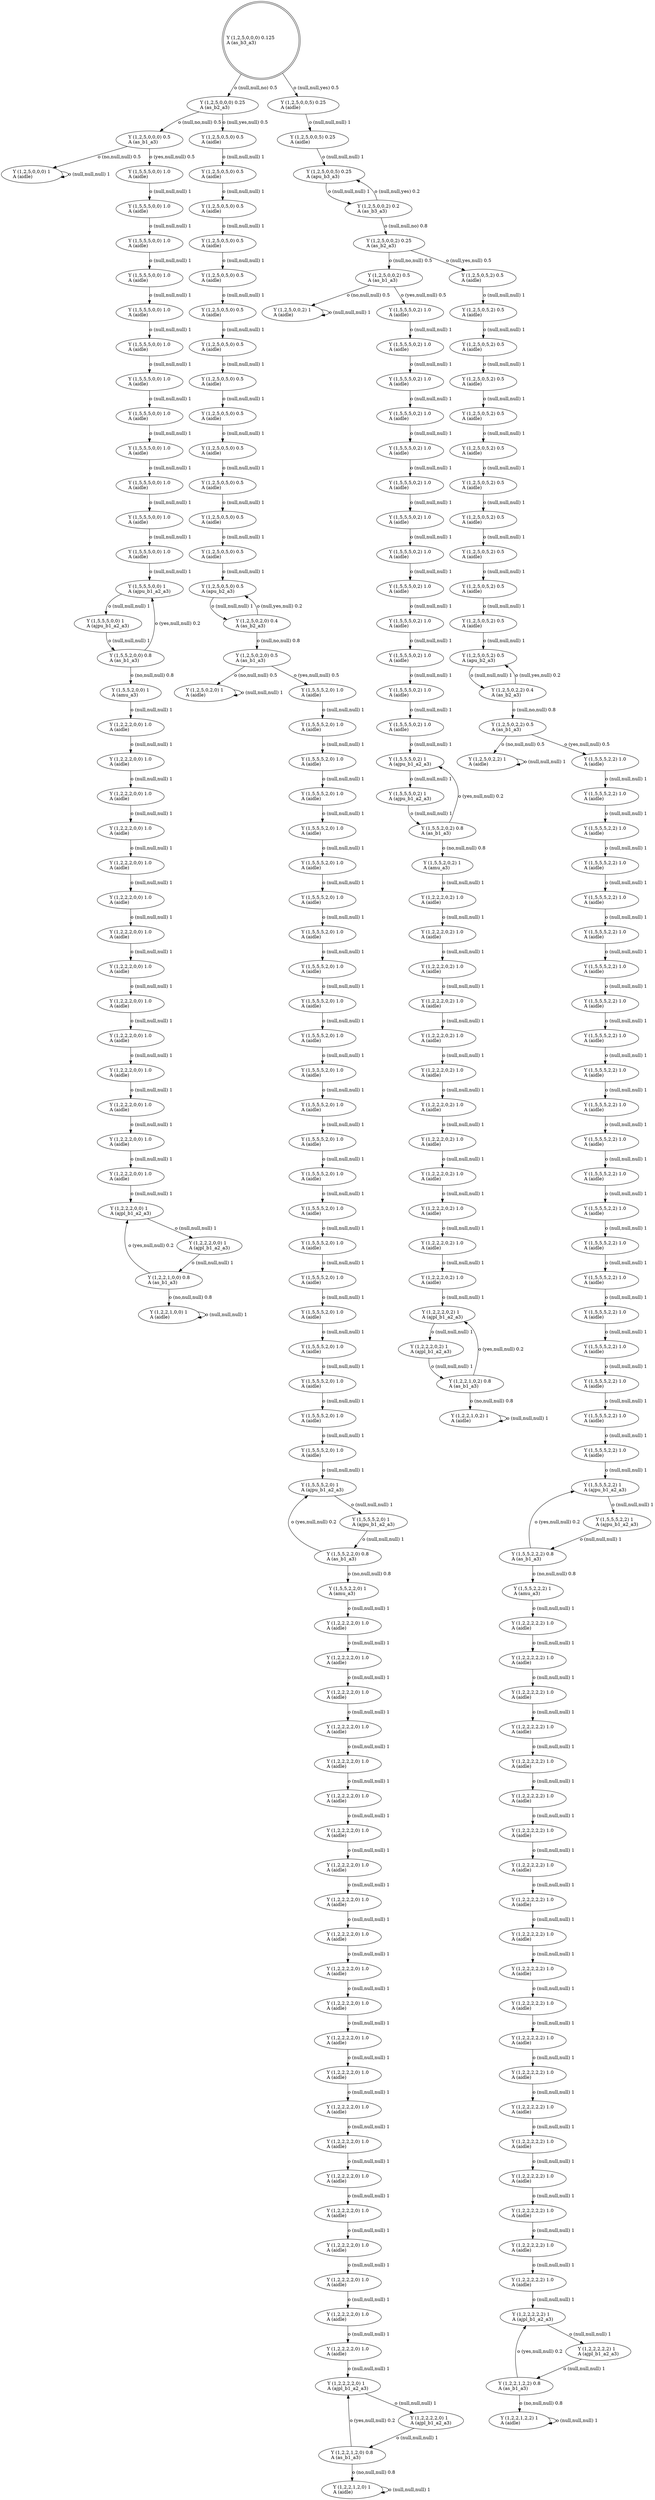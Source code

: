 digraph "G" {
root [label="Y (1,2,5,0,0,0) 0.125\lA (as_b3_a3)\l", labeljust="l", shape=doublecircle];
x0row215 [label="Y (1,2,2,2,0,2) 1\lA (ajpl_b1_a2_a3)\l"];
x0row379 [label="Y (1,5,5,5,0,0) 1\lA (ajpu_b1_a2_a3)\l"];
x0row375 [label="Y (1,2,5,0,0,0) 1\lA (aidle)\l"];
x0row427 [label="Y (1,2,2,1,0,0) 1\lA (aidle)\l"];
x0row349 [label="Y (1,2,2,1,2,0) 1\lA (aidle)\l"];
x0row340 [label="Y (1,2,2,1,2,0) 0.8\lA (as_b1_a3)\l"];
x0row419 [label="Y (1,2,2,1,0,0) 0.8\lA (as_b1_a3)\l"];
x0row331 [label="Y (1,2,2,2,2,0) 1\lA (ajpl_b1_a2_a3)\l"];
x0row318 [label="Y (1,5,5,2,2,0) 1\lA (amu_a3)\l"];
x0row310 [label="Y (1,5,5,2,2,0) 0.8\lA (as_b1_a3)\l"];
x0row411 [label="Y (1,2,2,2,0,0) 1\lA (ajpl_b1_a2_a3)\l"];
x0row298 [label="Y (1,5,5,5,2,0) 1\lA (ajpu_b1_a2_a3)\l"];
x0row149 [label="Y (1,2,2,1,2,2) 1\lA (aidle)\l"];
x0row182 [label="Y (1,5,5,5,0,2) 1\lA (ajpu_b1_a2_a3)\l"];
x0row139 [label="Y (1,2,2,1,2,2) 0.8\lA (as_b1_a3)\l"];
x0row129 [label="Y (1,2,2,2,2,2) 1\lA (ajpl_b1_a2_a3)\l"];
x0row178 [label="Y (1,2,5,0,0,2) 1\lA (aidle)\l"];
x0row116 [label="Y (1,5,5,2,2,2) 1\lA (amu_a3)\l"];
x0row108 [label="Y (1,5,5,2,2,2) 0.8\lA (as_b1_a3)\l"];
x0row95 [label="Y (1,5,5,5,2,2) 1\lA (ajpu_b1_a2_a3)\l"];
x0row91 [label="Y (1,2,5,0,2,2) 1\lA (aidle)\l"];
x0row80 [label="Y (1,2,5,0,2,2) 0.5\lA (as_b1_a3)\l"];
x0row67 [label="Y (1,2,5,0,2,2) 0.4\lA (as_b2_a3)\l"];
x0row56 [label="Y (1,2,5,0,0,2) 0.5\lA (as_b1_a3)\l"];
x0row55 [label="Y (1,2,5,0,5,2) 0.5\lA (apu_b2_a3)\l"];
x0row43 [label="Y (1,2,5,0,0,2) 0.25\lA (as_b2_a3)\l"];
x0row28 [label="Y (1,2,5,0,0,2) 0.2\lA (as_b3_a3)\l"];
x0row15 [label="Y (1,2,5,0,0,0) 0.25\lA (as_b2_a3)\l"];
x0row14 [label="Y (1,2,5,0,0,5) 0.25\lA (apu_b3_a3)\l"];
x0row294 [label="Y (1,2,5,0,2,0) 1\lA (aidle)\l"];
x0row284 [label="Y (1,2,5,0,2,0) 0.5\lA (as_b1_a3)\l"];
x0row272 [label="Y (1,2,5,0,2,0) 0.4\lA (as_b2_a3)\l"];
x0row261 [label="Y (1,2,5,0,5,0) 0.5\lA (apu_b2_a3)\l"];
x0row262 [label="Y (1,2,5,0,0,0) 0.5\lA (as_b1_a3)\l"];
x0row398 [label="Y (1,5,5,2,0,0) 1\lA (amu_a3)\l"];
x0row390 [label="Y (1,5,5,2,0,0) 0.8\lA (as_b1_a3)\l"];
x0row233 [label="Y (1,2,2,1,0,2) 1\lA (aidle)\l"];
x0row224 [label="Y (1,2,2,1,0,2) 0.8\lA (as_b1_a3)\l"];
x0row202 [label="Y (1,5,5,2,0,2) 1\lA (amu_a3)\l"];
x0row194 [label="Y (1,5,5,2,0,2) 0.8\lA (as_b1_a3)\l"];
x0row14_noop_0 [label="Y (1,2,5,0,0,5) 0.25\lA (aidle)\l"];
x0row14_noop_1 [label="Y (1,2,5,0,0,5) 0.25\lA (aidle)\l"];
x0row261_noop_0 [label="Y (1,2,5,0,5,0) 0.5\lA (aidle)\l"];
x0row261_noop_1 [label="Y (1,2,5,0,5,0) 0.5\lA (aidle)\l"];
x0row261_noop_2 [label="Y (1,2,5,0,5,0) 0.5\lA (aidle)\l"];
x0row261_noop_3 [label="Y (1,2,5,0,5,0) 0.5\lA (aidle)\l"];
x0row261_noop_4 [label="Y (1,2,5,0,5,0) 0.5\lA (aidle)\l"];
x0row261_noop_5 [label="Y (1,2,5,0,5,0) 0.5\lA (aidle)\l"];
x0row261_noop_6 [label="Y (1,2,5,0,5,0) 0.5\lA (aidle)\l"];
x0row261_noop_7 [label="Y (1,2,5,0,5,0) 0.5\lA (aidle)\l"];
x0row261_noop_8 [label="Y (1,2,5,0,5,0) 0.5\lA (aidle)\l"];
x0row261_noop_9 [label="Y (1,2,5,0,5,0) 0.5\lA (aidle)\l"];
x0row261_noop_10 [label="Y (1,2,5,0,5,0) 0.5\lA (aidle)\l"];
x0row261_noop_11 [label="Y (1,2,5,0,5,0) 0.5\lA (aidle)\l"];
x0row261_noop_12 [label="Y (1,2,5,0,5,0) 0.5\lA (aidle)\l"];
x0row55_noop_0 [label="Y (1,2,5,0,5,2) 0.5\lA (aidle)\l"];
x0row55_noop_1 [label="Y (1,2,5,0,5,2) 0.5\lA (aidle)\l"];
x0row55_noop_2 [label="Y (1,2,5,0,5,2) 0.5\lA (aidle)\l"];
x0row55_noop_3 [label="Y (1,2,5,0,5,2) 0.5\lA (aidle)\l"];
x0row55_noop_4 [label="Y (1,2,5,0,5,2) 0.5\lA (aidle)\l"];
x0row55_noop_5 [label="Y (1,2,5,0,5,2) 0.5\lA (aidle)\l"];
x0row55_noop_6 [label="Y (1,2,5,0,5,2) 0.5\lA (aidle)\l"];
x0row55_noop_7 [label="Y (1,2,5,0,5,2) 0.5\lA (aidle)\l"];
x0row55_noop_8 [label="Y (1,2,5,0,5,2) 0.5\lA (aidle)\l"];
x0row55_noop_9 [label="Y (1,2,5,0,5,2) 0.5\lA (aidle)\l"];
x0row55_noop_10 [label="Y (1,2,5,0,5,2) 0.5\lA (aidle)\l"];
x0row379_noop_0 [label="Y (1,5,5,5,0,0) 1.0\lA (aidle)\l"];
x0row379_noop_1 [label="Y (1,5,5,5,0,0) 1.0\lA (aidle)\l"];
x0row379_noop_2 [label="Y (1,5,5,5,0,0) 1.0\lA (aidle)\l"];
x0row379_noop_3 [label="Y (1,5,5,5,0,0) 1.0\lA (aidle)\l"];
x0row379_noop_4 [label="Y (1,5,5,5,0,0) 1.0\lA (aidle)\l"];
x0row379_noop_5 [label="Y (1,5,5,5,0,0) 1.0\lA (aidle)\l"];
x0row379_noop_6 [label="Y (1,5,5,5,0,0) 1.0\lA (aidle)\l"];
x0row379_noop_7 [label="Y (1,5,5,5,0,0) 1.0\lA (aidle)\l"];
x0row379_noop_8 [label="Y (1,5,5,5,0,0) 1.0\lA (aidle)\l"];
x0row379_noop_9 [label="Y (1,5,5,5,0,0) 1.0\lA (aidle)\l"];
x0row379_noop_10 [label="Y (1,5,5,5,0,0) 1.0\lA (aidle)\l"];
x0row379_noop_11 [label="Y (1,5,5,5,0,0) 1.0\lA (aidle)\l"];
x0row182_noop_0 [label="Y (1,5,5,5,0,2) 1.0\lA (aidle)\l"];
x0row182_noop_1 [label="Y (1,5,5,5,0,2) 1.0\lA (aidle)\l"];
x0row182_noop_2 [label="Y (1,5,5,5,0,2) 1.0\lA (aidle)\l"];
x0row182_noop_3 [label="Y (1,5,5,5,0,2) 1.0\lA (aidle)\l"];
x0row182_noop_4 [label="Y (1,5,5,5,0,2) 1.0\lA (aidle)\l"];
x0row182_noop_5 [label="Y (1,5,5,5,0,2) 1.0\lA (aidle)\l"];
x0row182_noop_6 [label="Y (1,5,5,5,0,2) 1.0\lA (aidle)\l"];
x0row182_noop_7 [label="Y (1,5,5,5,0,2) 1.0\lA (aidle)\l"];
x0row182_noop_8 [label="Y (1,5,5,5,0,2) 1.0\lA (aidle)\l"];
x0row182_noop_9 [label="Y (1,5,5,5,0,2) 1.0\lA (aidle)\l"];
x0row182_noop_10 [label="Y (1,5,5,5,0,2) 1.0\lA (aidle)\l"];
x0row182_noop_11 [label="Y (1,5,5,5,0,2) 1.0\lA (aidle)\l"];
x0row182_noop_12 [label="Y (1,5,5,5,0,2) 1.0\lA (aidle)\l"];
x0row298_noop_0 [label="Y (1,5,5,5,2,0) 1.0\lA (aidle)\l"];
x0row298_noop_1 [label="Y (1,5,5,5,2,0) 1.0\lA (aidle)\l"];
x0row298_noop_2 [label="Y (1,5,5,5,2,0) 1.0\lA (aidle)\l"];
x0row298_noop_3 [label="Y (1,5,5,5,2,0) 1.0\lA (aidle)\l"];
x0row298_noop_4 [label="Y (1,5,5,5,2,0) 1.0\lA (aidle)\l"];
x0row298_noop_5 [label="Y (1,5,5,5,2,0) 1.0\lA (aidle)\l"];
x0row298_noop_6 [label="Y (1,5,5,5,2,0) 1.0\lA (aidle)\l"];
x0row298_noop_7 [label="Y (1,5,5,5,2,0) 1.0\lA (aidle)\l"];
x0row298_noop_8 [label="Y (1,5,5,5,2,0) 1.0\lA (aidle)\l"];
x0row298_noop_9 [label="Y (1,5,5,5,2,0) 1.0\lA (aidle)\l"];
x0row298_noop_10 [label="Y (1,5,5,5,2,0) 1.0\lA (aidle)\l"];
x0row298_noop_11 [label="Y (1,5,5,5,2,0) 1.0\lA (aidle)\l"];
x0row298_noop_12 [label="Y (1,5,5,5,2,0) 1.0\lA (aidle)\l"];
x0row298_noop_13 [label="Y (1,5,5,5,2,0) 1.0\lA (aidle)\l"];
x0row298_noop_14 [label="Y (1,5,5,5,2,0) 1.0\lA (aidle)\l"];
x0row298_noop_15 [label="Y (1,5,5,5,2,0) 1.0\lA (aidle)\l"];
x0row298_noop_16 [label="Y (1,5,5,5,2,0) 1.0\lA (aidle)\l"];
x0row298_noop_17 [label="Y (1,5,5,5,2,0) 1.0\lA (aidle)\l"];
x0row298_noop_18 [label="Y (1,5,5,5,2,0) 1.0\lA (aidle)\l"];
x0row298_noop_19 [label="Y (1,5,5,5,2,0) 1.0\lA (aidle)\l"];
x0row298_noop_20 [label="Y (1,5,5,5,2,0) 1.0\lA (aidle)\l"];
x0row298_noop_21 [label="Y (1,5,5,5,2,0) 1.0\lA (aidle)\l"];
x0row298_noop_22 [label="Y (1,5,5,5,2,0) 1.0\lA (aidle)\l"];
x0row95_noop_0 [label="Y (1,5,5,5,2,2) 1.0\lA (aidle)\l"];
x0row95_noop_1 [label="Y (1,5,5,5,2,2) 1.0\lA (aidle)\l"];
x0row95_noop_2 [label="Y (1,5,5,5,2,2) 1.0\lA (aidle)\l"];
x0row95_noop_3 [label="Y (1,5,5,5,2,2) 1.0\lA (aidle)\l"];
x0row95_noop_4 [label="Y (1,5,5,5,2,2) 1.0\lA (aidle)\l"];
x0row95_noop_5 [label="Y (1,5,5,5,2,2) 1.0\lA (aidle)\l"];
x0row95_noop_6 [label="Y (1,5,5,5,2,2) 1.0\lA (aidle)\l"];
x0row95_noop_7 [label="Y (1,5,5,5,2,2) 1.0\lA (aidle)\l"];
x0row95_noop_8 [label="Y (1,5,5,5,2,2) 1.0\lA (aidle)\l"];
x0row95_noop_9 [label="Y (1,5,5,5,2,2) 1.0\lA (aidle)\l"];
x0row95_noop_10 [label="Y (1,5,5,5,2,2) 1.0\lA (aidle)\l"];
x0row95_noop_11 [label="Y (1,5,5,5,2,2) 1.0\lA (aidle)\l"];
x0row95_noop_12 [label="Y (1,5,5,5,2,2) 1.0\lA (aidle)\l"];
x0row95_noop_13 [label="Y (1,5,5,5,2,2) 1.0\lA (aidle)\l"];
x0row95_noop_14 [label="Y (1,5,5,5,2,2) 1.0\lA (aidle)\l"];
x0row95_noop_15 [label="Y (1,5,5,5,2,2) 1.0\lA (aidle)\l"];
x0row95_noop_16 [label="Y (1,5,5,5,2,2) 1.0\lA (aidle)\l"];
x0row95_noop_17 [label="Y (1,5,5,5,2,2) 1.0\lA (aidle)\l"];
x0row95_noop_18 [label="Y (1,5,5,5,2,2) 1.0\lA (aidle)\l"];
x0row95_noop_19 [label="Y (1,5,5,5,2,2) 1.0\lA (aidle)\l"];
x0row95_noop_20 [label="Y (1,5,5,5,2,2) 1.0\lA (aidle)\l"];
x0row411_noop_0 [label="Y (1,2,2,2,0,0) 1.0\lA (aidle)\l"];
x0row411_noop_1 [label="Y (1,2,2,2,0,0) 1.0\lA (aidle)\l"];
x0row411_noop_2 [label="Y (1,2,2,2,0,0) 1.0\lA (aidle)\l"];
x0row411_noop_3 [label="Y (1,2,2,2,0,0) 1.0\lA (aidle)\l"];
x0row411_noop_4 [label="Y (1,2,2,2,0,0) 1.0\lA (aidle)\l"];
x0row411_noop_5 [label="Y (1,2,2,2,0,0) 1.0\lA (aidle)\l"];
x0row411_noop_6 [label="Y (1,2,2,2,0,0) 1.0\lA (aidle)\l"];
x0row411_noop_7 [label="Y (1,2,2,2,0,0) 1.0\lA (aidle)\l"];
x0row411_noop_8 [label="Y (1,2,2,2,0,0) 1.0\lA (aidle)\l"];
x0row411_noop_9 [label="Y (1,2,2,2,0,0) 1.0\lA (aidle)\l"];
x0row411_noop_10 [label="Y (1,2,2,2,0,0) 1.0\lA (aidle)\l"];
x0row411_noop_11 [label="Y (1,2,2,2,0,0) 1.0\lA (aidle)\l"];
x0row411_noop_12 [label="Y (1,2,2,2,0,0) 1.0\lA (aidle)\l"];
x0row411_noop_13 [label="Y (1,2,2,2,0,0) 1.0\lA (aidle)\l"];
x0row215_noop_0 [label="Y (1,2,2,2,0,2) 1.0\lA (aidle)\l"];
x0row215_noop_1 [label="Y (1,2,2,2,0,2) 1.0\lA (aidle)\l"];
x0row215_noop_2 [label="Y (1,2,2,2,0,2) 1.0\lA (aidle)\l"];
x0row215_noop_3 [label="Y (1,2,2,2,0,2) 1.0\lA (aidle)\l"];
x0row215_noop_4 [label="Y (1,2,2,2,0,2) 1.0\lA (aidle)\l"];
x0row215_noop_5 [label="Y (1,2,2,2,0,2) 1.0\lA (aidle)\l"];
x0row215_noop_6 [label="Y (1,2,2,2,0,2) 1.0\lA (aidle)\l"];
x0row215_noop_7 [label="Y (1,2,2,2,0,2) 1.0\lA (aidle)\l"];
x0row215_noop_8 [label="Y (1,2,2,2,0,2) 1.0\lA (aidle)\l"];
x0row215_noop_9 [label="Y (1,2,2,2,0,2) 1.0\lA (aidle)\l"];
x0row215_noop_10 [label="Y (1,2,2,2,0,2) 1.0\lA (aidle)\l"];
x0row215_noop_11 [label="Y (1,2,2,2,0,2) 1.0\lA (aidle)\l"];
x0row331_noop_0 [label="Y (1,2,2,2,2,0) 1.0\lA (aidle)\l"];
x0row331_noop_1 [label="Y (1,2,2,2,2,0) 1.0\lA (aidle)\l"];
x0row331_noop_2 [label="Y (1,2,2,2,2,0) 1.0\lA (aidle)\l"];
x0row331_noop_3 [label="Y (1,2,2,2,2,0) 1.0\lA (aidle)\l"];
x0row331_noop_4 [label="Y (1,2,2,2,2,0) 1.0\lA (aidle)\l"];
x0row331_noop_5 [label="Y (1,2,2,2,2,0) 1.0\lA (aidle)\l"];
x0row331_noop_6 [label="Y (1,2,2,2,2,0) 1.0\lA (aidle)\l"];
x0row331_noop_7 [label="Y (1,2,2,2,2,0) 1.0\lA (aidle)\l"];
x0row331_noop_8 [label="Y (1,2,2,2,2,0) 1.0\lA (aidle)\l"];
x0row331_noop_9 [label="Y (1,2,2,2,2,0) 1.0\lA (aidle)\l"];
x0row331_noop_10 [label="Y (1,2,2,2,2,0) 1.0\lA (aidle)\l"];
x0row331_noop_11 [label="Y (1,2,2,2,2,0) 1.0\lA (aidle)\l"];
x0row331_noop_12 [label="Y (1,2,2,2,2,0) 1.0\lA (aidle)\l"];
x0row331_noop_13 [label="Y (1,2,2,2,2,0) 1.0\lA (aidle)\l"];
x0row331_noop_14 [label="Y (1,2,2,2,2,0) 1.0\lA (aidle)\l"];
x0row331_noop_15 [label="Y (1,2,2,2,2,0) 1.0\lA (aidle)\l"];
x0row331_noop_16 [label="Y (1,2,2,2,2,0) 1.0\lA (aidle)\l"];
x0row331_noop_17 [label="Y (1,2,2,2,2,0) 1.0\lA (aidle)\l"];
x0row331_noop_18 [label="Y (1,2,2,2,2,0) 1.0\lA (aidle)\l"];
x0row331_noop_19 [label="Y (1,2,2,2,2,0) 1.0\lA (aidle)\l"];
x0row331_noop_20 [label="Y (1,2,2,2,2,0) 1.0\lA (aidle)\l"];
x0row331_noop_21 [label="Y (1,2,2,2,2,0) 1.0\lA (aidle)\l"];
x0row129_noop_0 [label="Y (1,2,2,2,2,2) 1.0\lA (aidle)\l"];
x0row129_noop_1 [label="Y (1,2,2,2,2,2) 1.0\lA (aidle)\l"];
x0row129_noop_2 [label="Y (1,2,2,2,2,2) 1.0\lA (aidle)\l"];
x0row129_noop_3 [label="Y (1,2,2,2,2,2) 1.0\lA (aidle)\l"];
x0row129_noop_4 [label="Y (1,2,2,2,2,2) 1.0\lA (aidle)\l"];
x0row129_noop_5 [label="Y (1,2,2,2,2,2) 1.0\lA (aidle)\l"];
x0row129_noop_6 [label="Y (1,2,2,2,2,2) 1.0\lA (aidle)\l"];
x0row129_noop_7 [label="Y (1,2,2,2,2,2) 1.0\lA (aidle)\l"];
x0row129_noop_8 [label="Y (1,2,2,2,2,2) 1.0\lA (aidle)\l"];
x0row129_noop_9 [label="Y (1,2,2,2,2,2) 1.0\lA (aidle)\l"];
x0row129_noop_10 [label="Y (1,2,2,2,2,2) 1.0\lA (aidle)\l"];
x0row129_noop_11 [label="Y (1,2,2,2,2,2) 1.0\lA (aidle)\l"];
x0row129_noop_12 [label="Y (1,2,2,2,2,2) 1.0\lA (aidle)\l"];
x0row129_noop_13 [label="Y (1,2,2,2,2,2) 1.0\lA (aidle)\l"];
x0row129_noop_14 [label="Y (1,2,2,2,2,2) 1.0\lA (aidle)\l"];
x0row129_noop_15 [label="Y (1,2,2,2,2,2) 1.0\lA (aidle)\l"];
x0row129_noop_16 [label="Y (1,2,2,2,2,2) 1.0\lA (aidle)\l"];
x0row129_noop_17 [label="Y (1,2,2,2,2,2) 1.0\lA (aidle)\l"];
x0row129_noop_18 [label="Y (1,2,2,2,2,2) 1.0\lA (aidle)\l"];
x0row129_noop_19 [label="Y (1,2,2,2,2,2) 1.0\lA (aidle)\l"];
x0row215_repeat_1 [label="Y (1,2,2,2,0,2) 1\lA (ajpl_b1_a2_a3)\l"];
x0row379_repeat_1 [label="Y (1,5,5,5,0,0) 1\lA (ajpu_b1_a2_a3)\l"];
x0row331_repeat_1 [label="Y (1,2,2,2,2,0) 1\lA (ajpl_b1_a2_a3)\l"];
x0row411_repeat_1 [label="Y (1,2,2,2,0,0) 1\lA (ajpl_b1_a2_a3)\l"];
x0row298_repeat_1 [label="Y (1,5,5,5,2,0) 1\lA (ajpu_b1_a2_a3)\l"];
x0row182_repeat_1 [label="Y (1,5,5,5,0,2) 1\lA (ajpu_b1_a2_a3)\l"];
x0row129_repeat_1 [label="Y (1,2,2,2,2,2) 1\lA (ajpl_b1_a2_a3)\l"];
x0row95_repeat_1 [label="Y (1,5,5,5,2,2) 1\lA (ajpu_b1_a2_a3)\l"];
root -> x0row15  [key=0, label="o (null,null,no) 0.5\l"];
root -> x0row14_noop_0  [key=0, label="o (null,null,yes) 0.5\l"];
x0row215 -> x0row215_repeat_1  [key=0, label="o (null,null,null) 1\l"];
x0row379 -> x0row379_repeat_1  [key=0, label="o (null,null,null) 1\l"];
x0row375 -> x0row375  [key=0, label="o (null,null,null) 1\l"];
x0row427 -> x0row427  [key=0, label="o (null,null,null) 1\l"];
x0row349 -> x0row349  [key=0, label="o (null,null,null) 1\l"];
x0row340 -> x0row331  [key=0, label="o (yes,null,null) 0.2\l"];
x0row340 -> x0row349  [key=0, label="o (no,null,null) 0.8\l"];
x0row419 -> x0row411  [key=0, label="o (yes,null,null) 0.2\l"];
x0row419 -> x0row427  [key=0, label="o (no,null,null) 0.8\l"];
x0row331 -> x0row331_repeat_1  [key=0, label="o (null,null,null) 1\l"];
x0row318 -> x0row331_noop_0  [key=0, label="o (null,null,null) 1\l"];
x0row310 -> x0row298  [key=0, label="o (yes,null,null) 0.2\l"];
x0row310 -> x0row318  [key=0, label="o (no,null,null) 0.8\l"];
x0row411 -> x0row411_repeat_1  [key=0, label="o (null,null,null) 1\l"];
x0row298 -> x0row298_repeat_1  [key=0, label="o (null,null,null) 1\l"];
x0row149 -> x0row149  [key=0, label="o (null,null,null) 1\l"];
x0row182 -> x0row182_repeat_1  [key=0, label="o (null,null,null) 1\l"];
x0row139 -> x0row129  [key=0, label="o (yes,null,null) 0.2\l"];
x0row139 -> x0row149  [key=0, label="o (no,null,null) 0.8\l"];
x0row129 -> x0row129_repeat_1  [key=0, label="o (null,null,null) 1\l"];
x0row178 -> x0row178  [key=0, label="o (null,null,null) 1\l"];
x0row116 -> x0row129_noop_0  [key=0, label="o (null,null,null) 1\l"];
x0row108 -> x0row95  [key=0, label="o (yes,null,null) 0.2\l"];
x0row108 -> x0row116  [key=0, label="o (no,null,null) 0.8\l"];
x0row95 -> x0row95_repeat_1  [key=0, label="o (null,null,null) 1\l"];
x0row91 -> x0row91  [key=0, label="o (null,null,null) 1\l"];
x0row80 -> x0row91  [key=0, label="o (no,null,null) 0.5\l"];
x0row80 -> x0row95_noop_0  [key=0, label="o (yes,null,null) 0.5\l"];
x0row67 -> x0row55  [key=0, label="o (null,yes,null) 0.2\l"];
x0row67 -> x0row80  [key=0, label="o (null,no,null) 0.8\l"];
x0row56 -> x0row178  [key=0, label="o (no,null,null) 0.5\l"];
x0row56 -> x0row182_noop_0  [key=0, label="o (yes,null,null) 0.5\l"];
x0row55 -> x0row67  [key=0, label="o (null,null,null) 1\l"];
x0row43 -> x0row56  [key=0, label="o (null,no,null) 0.5\l"];
x0row43 -> x0row55_noop_0  [key=0, label="o (null,yes,null) 0.5\l"];
x0row28 -> x0row14  [key=0, label="o (null,null,yes) 0.2\l"];
x0row28 -> x0row43  [key=0, label="o (null,null,no) 0.8\l"];
x0row15 -> x0row262  [key=0, label="o (null,no,null) 0.5\l"];
x0row15 -> x0row261_noop_0  [key=0, label="o (null,yes,null) 0.5\l"];
x0row14 -> x0row28  [key=0, label="o (null,null,null) 1\l"];
x0row294 -> x0row294  [key=0, label="o (null,null,null) 1\l"];
x0row284 -> x0row294  [key=0, label="o (no,null,null) 0.5\l"];
x0row284 -> x0row298_noop_0  [key=0, label="o (yes,null,null) 0.5\l"];
x0row272 -> x0row261  [key=0, label="o (null,yes,null) 0.2\l"];
x0row272 -> x0row284  [key=0, label="o (null,no,null) 0.8\l"];
x0row261 -> x0row272  [key=0, label="o (null,null,null) 1\l"];
x0row262 -> x0row375  [key=0, label="o (no,null,null) 0.5\l"];
x0row262 -> x0row379_noop_0  [key=0, label="o (yes,null,null) 0.5\l"];
x0row398 -> x0row411_noop_0  [key=0, label="o (null,null,null) 1\l"];
x0row390 -> x0row379  [key=0, label="o (yes,null,null) 0.2\l"];
x0row390 -> x0row398  [key=0, label="o (no,null,null) 0.8\l"];
x0row233 -> x0row233  [key=0, label="o (null,null,null) 1\l"];
x0row224 -> x0row215  [key=0, label="o (yes,null,null) 0.2\l"];
x0row224 -> x0row233  [key=0, label="o (no,null,null) 0.8\l"];
x0row202 -> x0row215_noop_0  [key=0, label="o (null,null,null) 1\l"];
x0row194 -> x0row182  [key=0, label="o (yes,null,null) 0.2\l"];
x0row194 -> x0row202  [key=0, label="o (no,null,null) 0.8\l"];
x0row14_noop_0 -> x0row14_noop_1  [key=0, label="o (null,null,null) 1\l"];
x0row14_noop_1 -> x0row14  [key=0, label="o (null,null,null) 1\l"];
x0row261_noop_0 -> x0row261_noop_1  [key=0, label="o (null,null,null) 1\l"];
x0row261_noop_1 -> x0row261_noop_2  [key=0, label="o (null,null,null) 1\l"];
x0row261_noop_2 -> x0row261_noop_3  [key=0, label="o (null,null,null) 1\l"];
x0row261_noop_3 -> x0row261_noop_4  [key=0, label="o (null,null,null) 1\l"];
x0row261_noop_4 -> x0row261_noop_5  [key=0, label="o (null,null,null) 1\l"];
x0row261_noop_5 -> x0row261_noop_6  [key=0, label="o (null,null,null) 1\l"];
x0row261_noop_6 -> x0row261_noop_7  [key=0, label="o (null,null,null) 1\l"];
x0row261_noop_7 -> x0row261_noop_8  [key=0, label="o (null,null,null) 1\l"];
x0row261_noop_8 -> x0row261_noop_9  [key=0, label="o (null,null,null) 1\l"];
x0row261_noop_9 -> x0row261_noop_10  [key=0, label="o (null,null,null) 1\l"];
x0row261_noop_10 -> x0row261_noop_11  [key=0, label="o (null,null,null) 1\l"];
x0row261_noop_11 -> x0row261_noop_12  [key=0, label="o (null,null,null) 1\l"];
x0row261_noop_12 -> x0row261  [key=0, label="o (null,null,null) 1\l"];
x0row55_noop_0 -> x0row55_noop_1  [key=0, label="o (null,null,null) 1\l"];
x0row55_noop_1 -> x0row55_noop_2  [key=0, label="o (null,null,null) 1\l"];
x0row55_noop_2 -> x0row55_noop_3  [key=0, label="o (null,null,null) 1\l"];
x0row55_noop_3 -> x0row55_noop_4  [key=0, label="o (null,null,null) 1\l"];
x0row55_noop_4 -> x0row55_noop_5  [key=0, label="o (null,null,null) 1\l"];
x0row55_noop_5 -> x0row55_noop_6  [key=0, label="o (null,null,null) 1\l"];
x0row55_noop_6 -> x0row55_noop_7  [key=0, label="o (null,null,null) 1\l"];
x0row55_noop_7 -> x0row55_noop_8  [key=0, label="o (null,null,null) 1\l"];
x0row55_noop_8 -> x0row55_noop_9  [key=0, label="o (null,null,null) 1\l"];
x0row55_noop_9 -> x0row55_noop_10  [key=0, label="o (null,null,null) 1\l"];
x0row55_noop_10 -> x0row55  [key=0, label="o (null,null,null) 1\l"];
x0row379_noop_0 -> x0row379_noop_1  [key=0, label="o (null,null,null) 1\l"];
x0row379_noop_1 -> x0row379_noop_2  [key=0, label="o (null,null,null) 1\l"];
x0row379_noop_2 -> x0row379_noop_3  [key=0, label="o (null,null,null) 1\l"];
x0row379_noop_3 -> x0row379_noop_4  [key=0, label="o (null,null,null) 1\l"];
x0row379_noop_4 -> x0row379_noop_5  [key=0, label="o (null,null,null) 1\l"];
x0row379_noop_5 -> x0row379_noop_6  [key=0, label="o (null,null,null) 1\l"];
x0row379_noop_6 -> x0row379_noop_7  [key=0, label="o (null,null,null) 1\l"];
x0row379_noop_7 -> x0row379_noop_8  [key=0, label="o (null,null,null) 1\l"];
x0row379_noop_8 -> x0row379_noop_9  [key=0, label="o (null,null,null) 1\l"];
x0row379_noop_9 -> x0row379_noop_10  [key=0, label="o (null,null,null) 1\l"];
x0row379_noop_10 -> x0row379_noop_11  [key=0, label="o (null,null,null) 1\l"];
x0row379_noop_11 -> x0row379  [key=0, label="o (null,null,null) 1\l"];
x0row182_noop_0 -> x0row182_noop_1  [key=0, label="o (null,null,null) 1\l"];
x0row182_noop_1 -> x0row182_noop_2  [key=0, label="o (null,null,null) 1\l"];
x0row182_noop_2 -> x0row182_noop_3  [key=0, label="o (null,null,null) 1\l"];
x0row182_noop_3 -> x0row182_noop_4  [key=0, label="o (null,null,null) 1\l"];
x0row182_noop_4 -> x0row182_noop_5  [key=0, label="o (null,null,null) 1\l"];
x0row182_noop_5 -> x0row182_noop_6  [key=0, label="o (null,null,null) 1\l"];
x0row182_noop_6 -> x0row182_noop_7  [key=0, label="o (null,null,null) 1\l"];
x0row182_noop_7 -> x0row182_noop_8  [key=0, label="o (null,null,null) 1\l"];
x0row182_noop_8 -> x0row182_noop_9  [key=0, label="o (null,null,null) 1\l"];
x0row182_noop_9 -> x0row182_noop_10  [key=0, label="o (null,null,null) 1\l"];
x0row182_noop_10 -> x0row182_noop_11  [key=0, label="o (null,null,null) 1\l"];
x0row182_noop_11 -> x0row182_noop_12  [key=0, label="o (null,null,null) 1\l"];
x0row182_noop_12 -> x0row182  [key=0, label="o (null,null,null) 1\l"];
x0row298_noop_0 -> x0row298_noop_1  [key=0, label="o (null,null,null) 1\l"];
x0row298_noop_1 -> x0row298_noop_2  [key=0, label="o (null,null,null) 1\l"];
x0row298_noop_2 -> x0row298_noop_3  [key=0, label="o (null,null,null) 1\l"];
x0row298_noop_3 -> x0row298_noop_4  [key=0, label="o (null,null,null) 1\l"];
x0row298_noop_4 -> x0row298_noop_5  [key=0, label="o (null,null,null) 1\l"];
x0row298_noop_5 -> x0row298_noop_6  [key=0, label="o (null,null,null) 1\l"];
x0row298_noop_6 -> x0row298_noop_7  [key=0, label="o (null,null,null) 1\l"];
x0row298_noop_7 -> x0row298_noop_8  [key=0, label="o (null,null,null) 1\l"];
x0row298_noop_8 -> x0row298_noop_9  [key=0, label="o (null,null,null) 1\l"];
x0row298_noop_9 -> x0row298_noop_10  [key=0, label="o (null,null,null) 1\l"];
x0row298_noop_10 -> x0row298_noop_11  [key=0, label="o (null,null,null) 1\l"];
x0row298_noop_11 -> x0row298_noop_12  [key=0, label="o (null,null,null) 1\l"];
x0row298_noop_12 -> x0row298_noop_13  [key=0, label="o (null,null,null) 1\l"];
x0row298_noop_13 -> x0row298_noop_14  [key=0, label="o (null,null,null) 1\l"];
x0row298_noop_14 -> x0row298_noop_15  [key=0, label="o (null,null,null) 1\l"];
x0row298_noop_15 -> x0row298_noop_16  [key=0, label="o (null,null,null) 1\l"];
x0row298_noop_16 -> x0row298_noop_17  [key=0, label="o (null,null,null) 1\l"];
x0row298_noop_17 -> x0row298_noop_18  [key=0, label="o (null,null,null) 1\l"];
x0row298_noop_18 -> x0row298_noop_19  [key=0, label="o (null,null,null) 1\l"];
x0row298_noop_19 -> x0row298_noop_20  [key=0, label="o (null,null,null) 1\l"];
x0row298_noop_20 -> x0row298_noop_21  [key=0, label="o (null,null,null) 1\l"];
x0row298_noop_21 -> x0row298_noop_22  [key=0, label="o (null,null,null) 1\l"];
x0row298_noop_22 -> x0row298  [key=0, label="o (null,null,null) 1\l"];
x0row95_noop_0 -> x0row95_noop_1  [key=0, label="o (null,null,null) 1\l"];
x0row95_noop_1 -> x0row95_noop_2  [key=0, label="o (null,null,null) 1\l"];
x0row95_noop_2 -> x0row95_noop_3  [key=0, label="o (null,null,null) 1\l"];
x0row95_noop_3 -> x0row95_noop_4  [key=0, label="o (null,null,null) 1\l"];
x0row95_noop_4 -> x0row95_noop_5  [key=0, label="o (null,null,null) 1\l"];
x0row95_noop_5 -> x0row95_noop_6  [key=0, label="o (null,null,null) 1\l"];
x0row95_noop_6 -> x0row95_noop_7  [key=0, label="o (null,null,null) 1\l"];
x0row95_noop_7 -> x0row95_noop_8  [key=0, label="o (null,null,null) 1\l"];
x0row95_noop_8 -> x0row95_noop_9  [key=0, label="o (null,null,null) 1\l"];
x0row95_noop_9 -> x0row95_noop_10  [key=0, label="o (null,null,null) 1\l"];
x0row95_noop_10 -> x0row95_noop_11  [key=0, label="o (null,null,null) 1\l"];
x0row95_noop_11 -> x0row95_noop_12  [key=0, label="o (null,null,null) 1\l"];
x0row95_noop_12 -> x0row95_noop_13  [key=0, label="o (null,null,null) 1\l"];
x0row95_noop_13 -> x0row95_noop_14  [key=0, label="o (null,null,null) 1\l"];
x0row95_noop_14 -> x0row95_noop_15  [key=0, label="o (null,null,null) 1\l"];
x0row95_noop_15 -> x0row95_noop_16  [key=0, label="o (null,null,null) 1\l"];
x0row95_noop_16 -> x0row95_noop_17  [key=0, label="o (null,null,null) 1\l"];
x0row95_noop_17 -> x0row95_noop_18  [key=0, label="o (null,null,null) 1\l"];
x0row95_noop_18 -> x0row95_noop_19  [key=0, label="o (null,null,null) 1\l"];
x0row95_noop_19 -> x0row95_noop_20  [key=0, label="o (null,null,null) 1\l"];
x0row95_noop_20 -> x0row95  [key=0, label="o (null,null,null) 1\l"];
x0row411_noop_0 -> x0row411_noop_1  [key=0, label="o (null,null,null) 1\l"];
x0row411_noop_1 -> x0row411_noop_2  [key=0, label="o (null,null,null) 1\l"];
x0row411_noop_2 -> x0row411_noop_3  [key=0, label="o (null,null,null) 1\l"];
x0row411_noop_3 -> x0row411_noop_4  [key=0, label="o (null,null,null) 1\l"];
x0row411_noop_4 -> x0row411_noop_5  [key=0, label="o (null,null,null) 1\l"];
x0row411_noop_5 -> x0row411_noop_6  [key=0, label="o (null,null,null) 1\l"];
x0row411_noop_6 -> x0row411_noop_7  [key=0, label="o (null,null,null) 1\l"];
x0row411_noop_7 -> x0row411_noop_8  [key=0, label="o (null,null,null) 1\l"];
x0row411_noop_8 -> x0row411_noop_9  [key=0, label="o (null,null,null) 1\l"];
x0row411_noop_9 -> x0row411_noop_10  [key=0, label="o (null,null,null) 1\l"];
x0row411_noop_10 -> x0row411_noop_11  [key=0, label="o (null,null,null) 1\l"];
x0row411_noop_11 -> x0row411_noop_12  [key=0, label="o (null,null,null) 1\l"];
x0row411_noop_12 -> x0row411_noop_13  [key=0, label="o (null,null,null) 1\l"];
x0row411_noop_13 -> x0row411  [key=0, label="o (null,null,null) 1\l"];
x0row215_noop_0 -> x0row215_noop_1  [key=0, label="o (null,null,null) 1\l"];
x0row215_noop_1 -> x0row215_noop_2  [key=0, label="o (null,null,null) 1\l"];
x0row215_noop_2 -> x0row215_noop_3  [key=0, label="o (null,null,null) 1\l"];
x0row215_noop_3 -> x0row215_noop_4  [key=0, label="o (null,null,null) 1\l"];
x0row215_noop_4 -> x0row215_noop_5  [key=0, label="o (null,null,null) 1\l"];
x0row215_noop_5 -> x0row215_noop_6  [key=0, label="o (null,null,null) 1\l"];
x0row215_noop_6 -> x0row215_noop_7  [key=0, label="o (null,null,null) 1\l"];
x0row215_noop_7 -> x0row215_noop_8  [key=0, label="o (null,null,null) 1\l"];
x0row215_noop_8 -> x0row215_noop_9  [key=0, label="o (null,null,null) 1\l"];
x0row215_noop_9 -> x0row215_noop_10  [key=0, label="o (null,null,null) 1\l"];
x0row215_noop_10 -> x0row215_noop_11  [key=0, label="o (null,null,null) 1\l"];
x0row215_noop_11 -> x0row215  [key=0, label="o (null,null,null) 1\l"];
x0row331_noop_0 -> x0row331_noop_1  [key=0, label="o (null,null,null) 1\l"];
x0row331_noop_1 -> x0row331_noop_2  [key=0, label="o (null,null,null) 1\l"];
x0row331_noop_2 -> x0row331_noop_3  [key=0, label="o (null,null,null) 1\l"];
x0row331_noop_3 -> x0row331_noop_4  [key=0, label="o (null,null,null) 1\l"];
x0row331_noop_4 -> x0row331_noop_5  [key=0, label="o (null,null,null) 1\l"];
x0row331_noop_5 -> x0row331_noop_6  [key=0, label="o (null,null,null) 1\l"];
x0row331_noop_6 -> x0row331_noop_7  [key=0, label="o (null,null,null) 1\l"];
x0row331_noop_7 -> x0row331_noop_8  [key=0, label="o (null,null,null) 1\l"];
x0row331_noop_8 -> x0row331_noop_9  [key=0, label="o (null,null,null) 1\l"];
x0row331_noop_9 -> x0row331_noop_10  [key=0, label="o (null,null,null) 1\l"];
x0row331_noop_10 -> x0row331_noop_11  [key=0, label="o (null,null,null) 1\l"];
x0row331_noop_11 -> x0row331_noop_12  [key=0, label="o (null,null,null) 1\l"];
x0row331_noop_12 -> x0row331_noop_13  [key=0, label="o (null,null,null) 1\l"];
x0row331_noop_13 -> x0row331_noop_14  [key=0, label="o (null,null,null) 1\l"];
x0row331_noop_14 -> x0row331_noop_15  [key=0, label="o (null,null,null) 1\l"];
x0row331_noop_15 -> x0row331_noop_16  [key=0, label="o (null,null,null) 1\l"];
x0row331_noop_16 -> x0row331_noop_17  [key=0, label="o (null,null,null) 1\l"];
x0row331_noop_17 -> x0row331_noop_18  [key=0, label="o (null,null,null) 1\l"];
x0row331_noop_18 -> x0row331_noop_19  [key=0, label="o (null,null,null) 1\l"];
x0row331_noop_19 -> x0row331_noop_20  [key=0, label="o (null,null,null) 1\l"];
x0row331_noop_20 -> x0row331_noop_21  [key=0, label="o (null,null,null) 1\l"];
x0row331_noop_21 -> x0row331  [key=0, label="o (null,null,null) 1\l"];
x0row129_noop_0 -> x0row129_noop_1  [key=0, label="o (null,null,null) 1\l"];
x0row129_noop_1 -> x0row129_noop_2  [key=0, label="o (null,null,null) 1\l"];
x0row129_noop_2 -> x0row129_noop_3  [key=0, label="o (null,null,null) 1\l"];
x0row129_noop_3 -> x0row129_noop_4  [key=0, label="o (null,null,null) 1\l"];
x0row129_noop_4 -> x0row129_noop_5  [key=0, label="o (null,null,null) 1\l"];
x0row129_noop_5 -> x0row129_noop_6  [key=0, label="o (null,null,null) 1\l"];
x0row129_noop_6 -> x0row129_noop_7  [key=0, label="o (null,null,null) 1\l"];
x0row129_noop_7 -> x0row129_noop_8  [key=0, label="o (null,null,null) 1\l"];
x0row129_noop_8 -> x0row129_noop_9  [key=0, label="o (null,null,null) 1\l"];
x0row129_noop_9 -> x0row129_noop_10  [key=0, label="o (null,null,null) 1\l"];
x0row129_noop_10 -> x0row129_noop_11  [key=0, label="o (null,null,null) 1\l"];
x0row129_noop_11 -> x0row129_noop_12  [key=0, label="o (null,null,null) 1\l"];
x0row129_noop_12 -> x0row129_noop_13  [key=0, label="o (null,null,null) 1\l"];
x0row129_noop_13 -> x0row129_noop_14  [key=0, label="o (null,null,null) 1\l"];
x0row129_noop_14 -> x0row129_noop_15  [key=0, label="o (null,null,null) 1\l"];
x0row129_noop_15 -> x0row129_noop_16  [key=0, label="o (null,null,null) 1\l"];
x0row129_noop_16 -> x0row129_noop_17  [key=0, label="o (null,null,null) 1\l"];
x0row129_noop_17 -> x0row129_noop_18  [key=0, label="o (null,null,null) 1\l"];
x0row129_noop_18 -> x0row129_noop_19  [key=0, label="o (null,null,null) 1\l"];
x0row129_noop_19 -> x0row129  [key=0, label="o (null,null,null) 1\l"];
x0row215_repeat_1 -> x0row224  [key=0, label="o (null,null,null) 1\l"];
x0row379_repeat_1 -> x0row390  [key=0, label="o (null,null,null) 1\l"];
x0row331_repeat_1 -> x0row340  [key=0, label="o (null,null,null) 1\l"];
x0row411_repeat_1 -> x0row419  [key=0, label="o (null,null,null) 1\l"];
x0row298_repeat_1 -> x0row310  [key=0, label="o (null,null,null) 1\l"];
x0row182_repeat_1 -> x0row194  [key=0, label="o (null,null,null) 1\l"];
x0row129_repeat_1 -> x0row139  [key=0, label="o (null,null,null) 1\l"];
x0row95_repeat_1 -> x0row108  [key=0, label="o (null,null,null) 1\l"];
}
